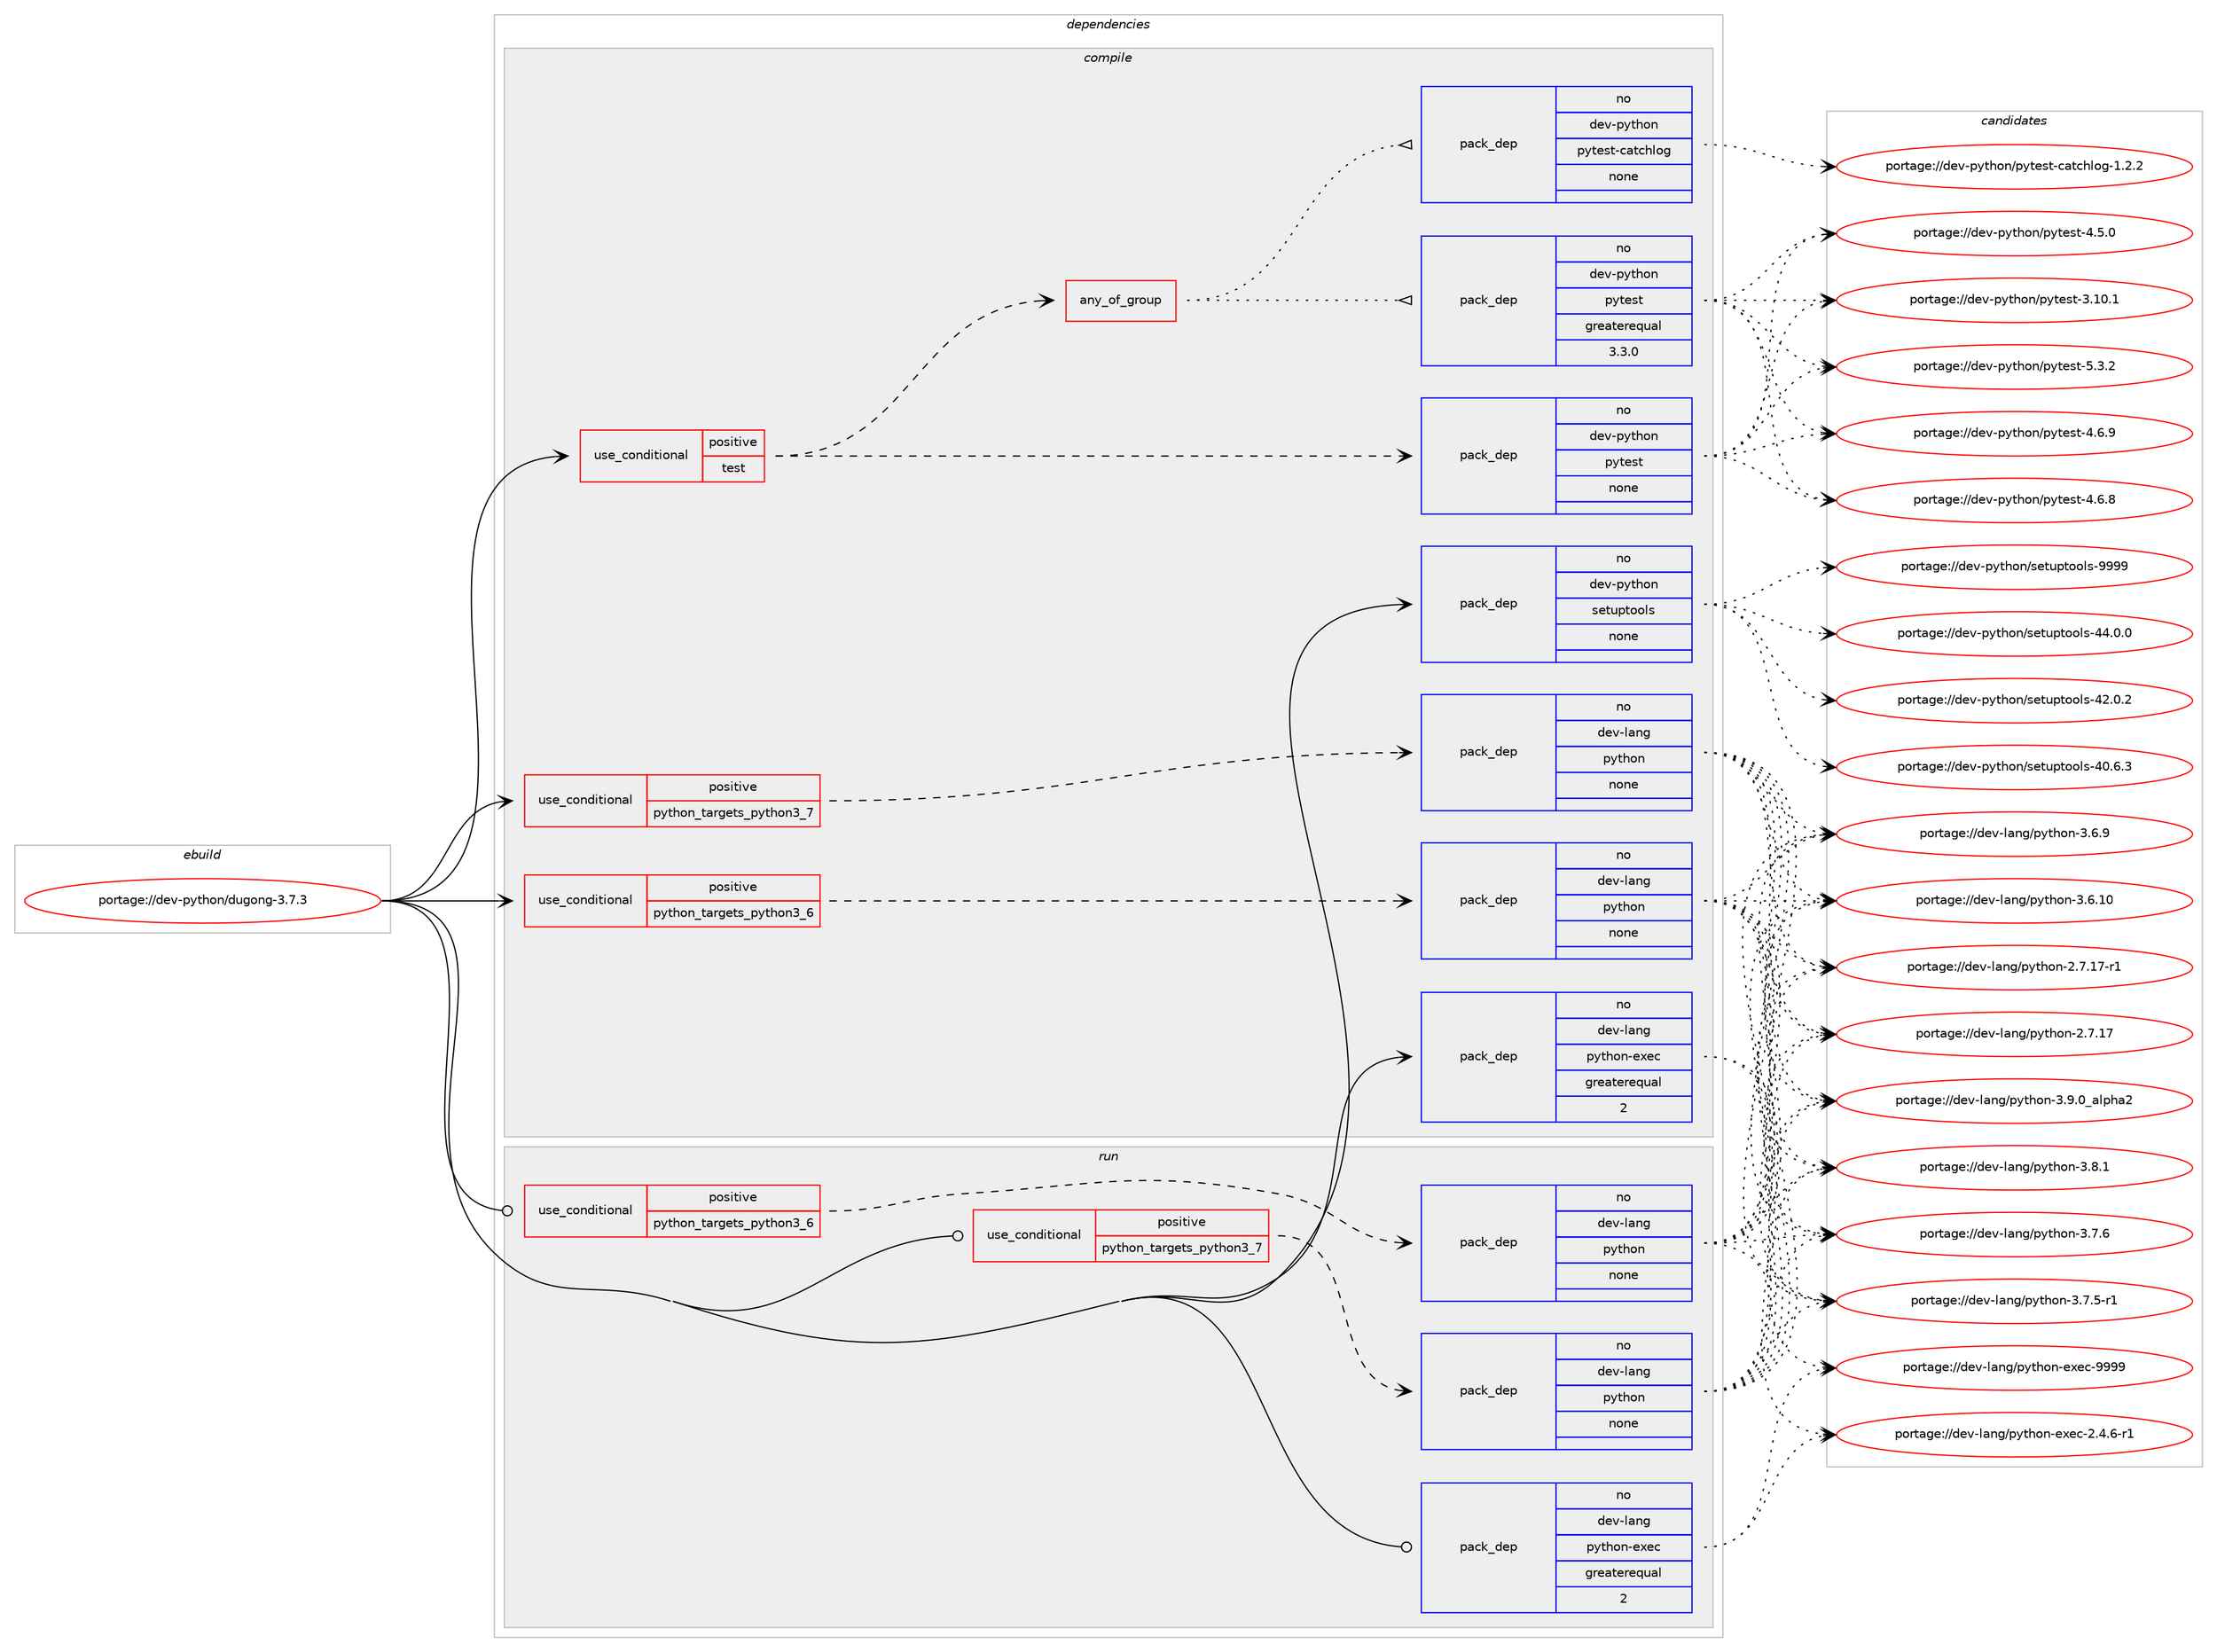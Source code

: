 digraph prolog {

# *************
# Graph options
# *************

newrank=true;
concentrate=true;
compound=true;
graph [rankdir=LR,fontname=Helvetica,fontsize=10,ranksep=1.5];#, ranksep=2.5, nodesep=0.2];
edge  [arrowhead=vee];
node  [fontname=Helvetica,fontsize=10];

# **********
# The ebuild
# **********

subgraph cluster_leftcol {
color=gray;
rank=same;
label=<<i>ebuild</i>>;
id [label="portage://dev-python/dugong-3.7.3", color=red, width=4, href="../dev-python/dugong-3.7.3.svg"];
}

# ****************
# The dependencies
# ****************

subgraph cluster_midcol {
color=gray;
label=<<i>dependencies</i>>;
subgraph cluster_compile {
fillcolor="#eeeeee";
style=filled;
label=<<i>compile</i>>;
subgraph cond116472 {
dependency462923 [label=<<TABLE BORDER="0" CELLBORDER="1" CELLSPACING="0" CELLPADDING="4"><TR><TD ROWSPAN="3" CELLPADDING="10">use_conditional</TD></TR><TR><TD>positive</TD></TR><TR><TD>python_targets_python3_6</TD></TR></TABLE>>, shape=none, color=red];
subgraph pack341459 {
dependency462924 [label=<<TABLE BORDER="0" CELLBORDER="1" CELLSPACING="0" CELLPADDING="4" WIDTH="220"><TR><TD ROWSPAN="6" CELLPADDING="30">pack_dep</TD></TR><TR><TD WIDTH="110">no</TD></TR><TR><TD>dev-lang</TD></TR><TR><TD>python</TD></TR><TR><TD>none</TD></TR><TR><TD></TD></TR></TABLE>>, shape=none, color=blue];
}
dependency462923:e -> dependency462924:w [weight=20,style="dashed",arrowhead="vee"];
}
id:e -> dependency462923:w [weight=20,style="solid",arrowhead="vee"];
subgraph cond116473 {
dependency462925 [label=<<TABLE BORDER="0" CELLBORDER="1" CELLSPACING="0" CELLPADDING="4"><TR><TD ROWSPAN="3" CELLPADDING="10">use_conditional</TD></TR><TR><TD>positive</TD></TR><TR><TD>python_targets_python3_7</TD></TR></TABLE>>, shape=none, color=red];
subgraph pack341460 {
dependency462926 [label=<<TABLE BORDER="0" CELLBORDER="1" CELLSPACING="0" CELLPADDING="4" WIDTH="220"><TR><TD ROWSPAN="6" CELLPADDING="30">pack_dep</TD></TR><TR><TD WIDTH="110">no</TD></TR><TR><TD>dev-lang</TD></TR><TR><TD>python</TD></TR><TR><TD>none</TD></TR><TR><TD></TD></TR></TABLE>>, shape=none, color=blue];
}
dependency462925:e -> dependency462926:w [weight=20,style="dashed",arrowhead="vee"];
}
id:e -> dependency462925:w [weight=20,style="solid",arrowhead="vee"];
subgraph cond116474 {
dependency462927 [label=<<TABLE BORDER="0" CELLBORDER="1" CELLSPACING="0" CELLPADDING="4"><TR><TD ROWSPAN="3" CELLPADDING="10">use_conditional</TD></TR><TR><TD>positive</TD></TR><TR><TD>test</TD></TR></TABLE>>, shape=none, color=red];
subgraph pack341461 {
dependency462928 [label=<<TABLE BORDER="0" CELLBORDER="1" CELLSPACING="0" CELLPADDING="4" WIDTH="220"><TR><TD ROWSPAN="6" CELLPADDING="30">pack_dep</TD></TR><TR><TD WIDTH="110">no</TD></TR><TR><TD>dev-python</TD></TR><TR><TD>pytest</TD></TR><TR><TD>none</TD></TR><TR><TD></TD></TR></TABLE>>, shape=none, color=blue];
}
dependency462927:e -> dependency462928:w [weight=20,style="dashed",arrowhead="vee"];
subgraph any4775 {
dependency462929 [label=<<TABLE BORDER="0" CELLBORDER="1" CELLSPACING="0" CELLPADDING="4"><TR><TD CELLPADDING="10">any_of_group</TD></TR></TABLE>>, shape=none, color=red];subgraph pack341462 {
dependency462930 [label=<<TABLE BORDER="0" CELLBORDER="1" CELLSPACING="0" CELLPADDING="4" WIDTH="220"><TR><TD ROWSPAN="6" CELLPADDING="30">pack_dep</TD></TR><TR><TD WIDTH="110">no</TD></TR><TR><TD>dev-python</TD></TR><TR><TD>pytest-catchlog</TD></TR><TR><TD>none</TD></TR><TR><TD></TD></TR></TABLE>>, shape=none, color=blue];
}
dependency462929:e -> dependency462930:w [weight=20,style="dotted",arrowhead="oinv"];
subgraph pack341463 {
dependency462931 [label=<<TABLE BORDER="0" CELLBORDER="1" CELLSPACING="0" CELLPADDING="4" WIDTH="220"><TR><TD ROWSPAN="6" CELLPADDING="30">pack_dep</TD></TR><TR><TD WIDTH="110">no</TD></TR><TR><TD>dev-python</TD></TR><TR><TD>pytest</TD></TR><TR><TD>greaterequal</TD></TR><TR><TD>3.3.0</TD></TR></TABLE>>, shape=none, color=blue];
}
dependency462929:e -> dependency462931:w [weight=20,style="dotted",arrowhead="oinv"];
}
dependency462927:e -> dependency462929:w [weight=20,style="dashed",arrowhead="vee"];
}
id:e -> dependency462927:w [weight=20,style="solid",arrowhead="vee"];
subgraph pack341464 {
dependency462932 [label=<<TABLE BORDER="0" CELLBORDER="1" CELLSPACING="0" CELLPADDING="4" WIDTH="220"><TR><TD ROWSPAN="6" CELLPADDING="30">pack_dep</TD></TR><TR><TD WIDTH="110">no</TD></TR><TR><TD>dev-lang</TD></TR><TR><TD>python-exec</TD></TR><TR><TD>greaterequal</TD></TR><TR><TD>2</TD></TR></TABLE>>, shape=none, color=blue];
}
id:e -> dependency462932:w [weight=20,style="solid",arrowhead="vee"];
subgraph pack341465 {
dependency462933 [label=<<TABLE BORDER="0" CELLBORDER="1" CELLSPACING="0" CELLPADDING="4" WIDTH="220"><TR><TD ROWSPAN="6" CELLPADDING="30">pack_dep</TD></TR><TR><TD WIDTH="110">no</TD></TR><TR><TD>dev-python</TD></TR><TR><TD>setuptools</TD></TR><TR><TD>none</TD></TR><TR><TD></TD></TR></TABLE>>, shape=none, color=blue];
}
id:e -> dependency462933:w [weight=20,style="solid",arrowhead="vee"];
}
subgraph cluster_compileandrun {
fillcolor="#eeeeee";
style=filled;
label=<<i>compile and run</i>>;
}
subgraph cluster_run {
fillcolor="#eeeeee";
style=filled;
label=<<i>run</i>>;
subgraph cond116475 {
dependency462934 [label=<<TABLE BORDER="0" CELLBORDER="1" CELLSPACING="0" CELLPADDING="4"><TR><TD ROWSPAN="3" CELLPADDING="10">use_conditional</TD></TR><TR><TD>positive</TD></TR><TR><TD>python_targets_python3_6</TD></TR></TABLE>>, shape=none, color=red];
subgraph pack341466 {
dependency462935 [label=<<TABLE BORDER="0" CELLBORDER="1" CELLSPACING="0" CELLPADDING="4" WIDTH="220"><TR><TD ROWSPAN="6" CELLPADDING="30">pack_dep</TD></TR><TR><TD WIDTH="110">no</TD></TR><TR><TD>dev-lang</TD></TR><TR><TD>python</TD></TR><TR><TD>none</TD></TR><TR><TD></TD></TR></TABLE>>, shape=none, color=blue];
}
dependency462934:e -> dependency462935:w [weight=20,style="dashed",arrowhead="vee"];
}
id:e -> dependency462934:w [weight=20,style="solid",arrowhead="odot"];
subgraph cond116476 {
dependency462936 [label=<<TABLE BORDER="0" CELLBORDER="1" CELLSPACING="0" CELLPADDING="4"><TR><TD ROWSPAN="3" CELLPADDING="10">use_conditional</TD></TR><TR><TD>positive</TD></TR><TR><TD>python_targets_python3_7</TD></TR></TABLE>>, shape=none, color=red];
subgraph pack341467 {
dependency462937 [label=<<TABLE BORDER="0" CELLBORDER="1" CELLSPACING="0" CELLPADDING="4" WIDTH="220"><TR><TD ROWSPAN="6" CELLPADDING="30">pack_dep</TD></TR><TR><TD WIDTH="110">no</TD></TR><TR><TD>dev-lang</TD></TR><TR><TD>python</TD></TR><TR><TD>none</TD></TR><TR><TD></TD></TR></TABLE>>, shape=none, color=blue];
}
dependency462936:e -> dependency462937:w [weight=20,style="dashed",arrowhead="vee"];
}
id:e -> dependency462936:w [weight=20,style="solid",arrowhead="odot"];
subgraph pack341468 {
dependency462938 [label=<<TABLE BORDER="0" CELLBORDER="1" CELLSPACING="0" CELLPADDING="4" WIDTH="220"><TR><TD ROWSPAN="6" CELLPADDING="30">pack_dep</TD></TR><TR><TD WIDTH="110">no</TD></TR><TR><TD>dev-lang</TD></TR><TR><TD>python-exec</TD></TR><TR><TD>greaterequal</TD></TR><TR><TD>2</TD></TR></TABLE>>, shape=none, color=blue];
}
id:e -> dependency462938:w [weight=20,style="solid",arrowhead="odot"];
}
}

# **************
# The candidates
# **************

subgraph cluster_choices {
rank=same;
color=gray;
label=<<i>candidates</i>>;

subgraph choice341459 {
color=black;
nodesep=1;
choice10010111845108971101034711212111610411111045514657464895971081121049750 [label="portage://dev-lang/python-3.9.0_alpha2", color=red, width=4,href="../dev-lang/python-3.9.0_alpha2.svg"];
choice100101118451089711010347112121116104111110455146564649 [label="portage://dev-lang/python-3.8.1", color=red, width=4,href="../dev-lang/python-3.8.1.svg"];
choice100101118451089711010347112121116104111110455146554654 [label="portage://dev-lang/python-3.7.6", color=red, width=4,href="../dev-lang/python-3.7.6.svg"];
choice1001011184510897110103471121211161041111104551465546534511449 [label="portage://dev-lang/python-3.7.5-r1", color=red, width=4,href="../dev-lang/python-3.7.5-r1.svg"];
choice100101118451089711010347112121116104111110455146544657 [label="portage://dev-lang/python-3.6.9", color=red, width=4,href="../dev-lang/python-3.6.9.svg"];
choice10010111845108971101034711212111610411111045514654464948 [label="portage://dev-lang/python-3.6.10", color=red, width=4,href="../dev-lang/python-3.6.10.svg"];
choice100101118451089711010347112121116104111110455046554649554511449 [label="portage://dev-lang/python-2.7.17-r1", color=red, width=4,href="../dev-lang/python-2.7.17-r1.svg"];
choice10010111845108971101034711212111610411111045504655464955 [label="portage://dev-lang/python-2.7.17", color=red, width=4,href="../dev-lang/python-2.7.17.svg"];
dependency462924:e -> choice10010111845108971101034711212111610411111045514657464895971081121049750:w [style=dotted,weight="100"];
dependency462924:e -> choice100101118451089711010347112121116104111110455146564649:w [style=dotted,weight="100"];
dependency462924:e -> choice100101118451089711010347112121116104111110455146554654:w [style=dotted,weight="100"];
dependency462924:e -> choice1001011184510897110103471121211161041111104551465546534511449:w [style=dotted,weight="100"];
dependency462924:e -> choice100101118451089711010347112121116104111110455146544657:w [style=dotted,weight="100"];
dependency462924:e -> choice10010111845108971101034711212111610411111045514654464948:w [style=dotted,weight="100"];
dependency462924:e -> choice100101118451089711010347112121116104111110455046554649554511449:w [style=dotted,weight="100"];
dependency462924:e -> choice10010111845108971101034711212111610411111045504655464955:w [style=dotted,weight="100"];
}
subgraph choice341460 {
color=black;
nodesep=1;
choice10010111845108971101034711212111610411111045514657464895971081121049750 [label="portage://dev-lang/python-3.9.0_alpha2", color=red, width=4,href="../dev-lang/python-3.9.0_alpha2.svg"];
choice100101118451089711010347112121116104111110455146564649 [label="portage://dev-lang/python-3.8.1", color=red, width=4,href="../dev-lang/python-3.8.1.svg"];
choice100101118451089711010347112121116104111110455146554654 [label="portage://dev-lang/python-3.7.6", color=red, width=4,href="../dev-lang/python-3.7.6.svg"];
choice1001011184510897110103471121211161041111104551465546534511449 [label="portage://dev-lang/python-3.7.5-r1", color=red, width=4,href="../dev-lang/python-3.7.5-r1.svg"];
choice100101118451089711010347112121116104111110455146544657 [label="portage://dev-lang/python-3.6.9", color=red, width=4,href="../dev-lang/python-3.6.9.svg"];
choice10010111845108971101034711212111610411111045514654464948 [label="portage://dev-lang/python-3.6.10", color=red, width=4,href="../dev-lang/python-3.6.10.svg"];
choice100101118451089711010347112121116104111110455046554649554511449 [label="portage://dev-lang/python-2.7.17-r1", color=red, width=4,href="../dev-lang/python-2.7.17-r1.svg"];
choice10010111845108971101034711212111610411111045504655464955 [label="portage://dev-lang/python-2.7.17", color=red, width=4,href="../dev-lang/python-2.7.17.svg"];
dependency462926:e -> choice10010111845108971101034711212111610411111045514657464895971081121049750:w [style=dotted,weight="100"];
dependency462926:e -> choice100101118451089711010347112121116104111110455146564649:w [style=dotted,weight="100"];
dependency462926:e -> choice100101118451089711010347112121116104111110455146554654:w [style=dotted,weight="100"];
dependency462926:e -> choice1001011184510897110103471121211161041111104551465546534511449:w [style=dotted,weight="100"];
dependency462926:e -> choice100101118451089711010347112121116104111110455146544657:w [style=dotted,weight="100"];
dependency462926:e -> choice10010111845108971101034711212111610411111045514654464948:w [style=dotted,weight="100"];
dependency462926:e -> choice100101118451089711010347112121116104111110455046554649554511449:w [style=dotted,weight="100"];
dependency462926:e -> choice10010111845108971101034711212111610411111045504655464955:w [style=dotted,weight="100"];
}
subgraph choice341461 {
color=black;
nodesep=1;
choice1001011184511212111610411111047112121116101115116455346514650 [label="portage://dev-python/pytest-5.3.2", color=red, width=4,href="../dev-python/pytest-5.3.2.svg"];
choice1001011184511212111610411111047112121116101115116455246544657 [label="portage://dev-python/pytest-4.6.9", color=red, width=4,href="../dev-python/pytest-4.6.9.svg"];
choice1001011184511212111610411111047112121116101115116455246544656 [label="portage://dev-python/pytest-4.6.8", color=red, width=4,href="../dev-python/pytest-4.6.8.svg"];
choice1001011184511212111610411111047112121116101115116455246534648 [label="portage://dev-python/pytest-4.5.0", color=red, width=4,href="../dev-python/pytest-4.5.0.svg"];
choice100101118451121211161041111104711212111610111511645514649484649 [label="portage://dev-python/pytest-3.10.1", color=red, width=4,href="../dev-python/pytest-3.10.1.svg"];
dependency462928:e -> choice1001011184511212111610411111047112121116101115116455346514650:w [style=dotted,weight="100"];
dependency462928:e -> choice1001011184511212111610411111047112121116101115116455246544657:w [style=dotted,weight="100"];
dependency462928:e -> choice1001011184511212111610411111047112121116101115116455246544656:w [style=dotted,weight="100"];
dependency462928:e -> choice1001011184511212111610411111047112121116101115116455246534648:w [style=dotted,weight="100"];
dependency462928:e -> choice100101118451121211161041111104711212111610111511645514649484649:w [style=dotted,weight="100"];
}
subgraph choice341462 {
color=black;
nodesep=1;
choice100101118451121211161041111104711212111610111511645999711699104108111103454946504650 [label="portage://dev-python/pytest-catchlog-1.2.2", color=red, width=4,href="../dev-python/pytest-catchlog-1.2.2.svg"];
dependency462930:e -> choice100101118451121211161041111104711212111610111511645999711699104108111103454946504650:w [style=dotted,weight="100"];
}
subgraph choice341463 {
color=black;
nodesep=1;
choice1001011184511212111610411111047112121116101115116455346514650 [label="portage://dev-python/pytest-5.3.2", color=red, width=4,href="../dev-python/pytest-5.3.2.svg"];
choice1001011184511212111610411111047112121116101115116455246544657 [label="portage://dev-python/pytest-4.6.9", color=red, width=4,href="../dev-python/pytest-4.6.9.svg"];
choice1001011184511212111610411111047112121116101115116455246544656 [label="portage://dev-python/pytest-4.6.8", color=red, width=4,href="../dev-python/pytest-4.6.8.svg"];
choice1001011184511212111610411111047112121116101115116455246534648 [label="portage://dev-python/pytest-4.5.0", color=red, width=4,href="../dev-python/pytest-4.5.0.svg"];
choice100101118451121211161041111104711212111610111511645514649484649 [label="portage://dev-python/pytest-3.10.1", color=red, width=4,href="../dev-python/pytest-3.10.1.svg"];
dependency462931:e -> choice1001011184511212111610411111047112121116101115116455346514650:w [style=dotted,weight="100"];
dependency462931:e -> choice1001011184511212111610411111047112121116101115116455246544657:w [style=dotted,weight="100"];
dependency462931:e -> choice1001011184511212111610411111047112121116101115116455246544656:w [style=dotted,weight="100"];
dependency462931:e -> choice1001011184511212111610411111047112121116101115116455246534648:w [style=dotted,weight="100"];
dependency462931:e -> choice100101118451121211161041111104711212111610111511645514649484649:w [style=dotted,weight="100"];
}
subgraph choice341464 {
color=black;
nodesep=1;
choice10010111845108971101034711212111610411111045101120101994557575757 [label="portage://dev-lang/python-exec-9999", color=red, width=4,href="../dev-lang/python-exec-9999.svg"];
choice10010111845108971101034711212111610411111045101120101994550465246544511449 [label="portage://dev-lang/python-exec-2.4.6-r1", color=red, width=4,href="../dev-lang/python-exec-2.4.6-r1.svg"];
dependency462932:e -> choice10010111845108971101034711212111610411111045101120101994557575757:w [style=dotted,weight="100"];
dependency462932:e -> choice10010111845108971101034711212111610411111045101120101994550465246544511449:w [style=dotted,weight="100"];
}
subgraph choice341465 {
color=black;
nodesep=1;
choice10010111845112121116104111110471151011161171121161111111081154557575757 [label="portage://dev-python/setuptools-9999", color=red, width=4,href="../dev-python/setuptools-9999.svg"];
choice100101118451121211161041111104711510111611711211611111110811545525246484648 [label="portage://dev-python/setuptools-44.0.0", color=red, width=4,href="../dev-python/setuptools-44.0.0.svg"];
choice100101118451121211161041111104711510111611711211611111110811545525046484650 [label="portage://dev-python/setuptools-42.0.2", color=red, width=4,href="../dev-python/setuptools-42.0.2.svg"];
choice100101118451121211161041111104711510111611711211611111110811545524846544651 [label="portage://dev-python/setuptools-40.6.3", color=red, width=4,href="../dev-python/setuptools-40.6.3.svg"];
dependency462933:e -> choice10010111845112121116104111110471151011161171121161111111081154557575757:w [style=dotted,weight="100"];
dependency462933:e -> choice100101118451121211161041111104711510111611711211611111110811545525246484648:w [style=dotted,weight="100"];
dependency462933:e -> choice100101118451121211161041111104711510111611711211611111110811545525046484650:w [style=dotted,weight="100"];
dependency462933:e -> choice100101118451121211161041111104711510111611711211611111110811545524846544651:w [style=dotted,weight="100"];
}
subgraph choice341466 {
color=black;
nodesep=1;
choice10010111845108971101034711212111610411111045514657464895971081121049750 [label="portage://dev-lang/python-3.9.0_alpha2", color=red, width=4,href="../dev-lang/python-3.9.0_alpha2.svg"];
choice100101118451089711010347112121116104111110455146564649 [label="portage://dev-lang/python-3.8.1", color=red, width=4,href="../dev-lang/python-3.8.1.svg"];
choice100101118451089711010347112121116104111110455146554654 [label="portage://dev-lang/python-3.7.6", color=red, width=4,href="../dev-lang/python-3.7.6.svg"];
choice1001011184510897110103471121211161041111104551465546534511449 [label="portage://dev-lang/python-3.7.5-r1", color=red, width=4,href="../dev-lang/python-3.7.5-r1.svg"];
choice100101118451089711010347112121116104111110455146544657 [label="portage://dev-lang/python-3.6.9", color=red, width=4,href="../dev-lang/python-3.6.9.svg"];
choice10010111845108971101034711212111610411111045514654464948 [label="portage://dev-lang/python-3.6.10", color=red, width=4,href="../dev-lang/python-3.6.10.svg"];
choice100101118451089711010347112121116104111110455046554649554511449 [label="portage://dev-lang/python-2.7.17-r1", color=red, width=4,href="../dev-lang/python-2.7.17-r1.svg"];
choice10010111845108971101034711212111610411111045504655464955 [label="portage://dev-lang/python-2.7.17", color=red, width=4,href="../dev-lang/python-2.7.17.svg"];
dependency462935:e -> choice10010111845108971101034711212111610411111045514657464895971081121049750:w [style=dotted,weight="100"];
dependency462935:e -> choice100101118451089711010347112121116104111110455146564649:w [style=dotted,weight="100"];
dependency462935:e -> choice100101118451089711010347112121116104111110455146554654:w [style=dotted,weight="100"];
dependency462935:e -> choice1001011184510897110103471121211161041111104551465546534511449:w [style=dotted,weight="100"];
dependency462935:e -> choice100101118451089711010347112121116104111110455146544657:w [style=dotted,weight="100"];
dependency462935:e -> choice10010111845108971101034711212111610411111045514654464948:w [style=dotted,weight="100"];
dependency462935:e -> choice100101118451089711010347112121116104111110455046554649554511449:w [style=dotted,weight="100"];
dependency462935:e -> choice10010111845108971101034711212111610411111045504655464955:w [style=dotted,weight="100"];
}
subgraph choice341467 {
color=black;
nodesep=1;
choice10010111845108971101034711212111610411111045514657464895971081121049750 [label="portage://dev-lang/python-3.9.0_alpha2", color=red, width=4,href="../dev-lang/python-3.9.0_alpha2.svg"];
choice100101118451089711010347112121116104111110455146564649 [label="portage://dev-lang/python-3.8.1", color=red, width=4,href="../dev-lang/python-3.8.1.svg"];
choice100101118451089711010347112121116104111110455146554654 [label="portage://dev-lang/python-3.7.6", color=red, width=4,href="../dev-lang/python-3.7.6.svg"];
choice1001011184510897110103471121211161041111104551465546534511449 [label="portage://dev-lang/python-3.7.5-r1", color=red, width=4,href="../dev-lang/python-3.7.5-r1.svg"];
choice100101118451089711010347112121116104111110455146544657 [label="portage://dev-lang/python-3.6.9", color=red, width=4,href="../dev-lang/python-3.6.9.svg"];
choice10010111845108971101034711212111610411111045514654464948 [label="portage://dev-lang/python-3.6.10", color=red, width=4,href="../dev-lang/python-3.6.10.svg"];
choice100101118451089711010347112121116104111110455046554649554511449 [label="portage://dev-lang/python-2.7.17-r1", color=red, width=4,href="../dev-lang/python-2.7.17-r1.svg"];
choice10010111845108971101034711212111610411111045504655464955 [label="portage://dev-lang/python-2.7.17", color=red, width=4,href="../dev-lang/python-2.7.17.svg"];
dependency462937:e -> choice10010111845108971101034711212111610411111045514657464895971081121049750:w [style=dotted,weight="100"];
dependency462937:e -> choice100101118451089711010347112121116104111110455146564649:w [style=dotted,weight="100"];
dependency462937:e -> choice100101118451089711010347112121116104111110455146554654:w [style=dotted,weight="100"];
dependency462937:e -> choice1001011184510897110103471121211161041111104551465546534511449:w [style=dotted,weight="100"];
dependency462937:e -> choice100101118451089711010347112121116104111110455146544657:w [style=dotted,weight="100"];
dependency462937:e -> choice10010111845108971101034711212111610411111045514654464948:w [style=dotted,weight="100"];
dependency462937:e -> choice100101118451089711010347112121116104111110455046554649554511449:w [style=dotted,weight="100"];
dependency462937:e -> choice10010111845108971101034711212111610411111045504655464955:w [style=dotted,weight="100"];
}
subgraph choice341468 {
color=black;
nodesep=1;
choice10010111845108971101034711212111610411111045101120101994557575757 [label="portage://dev-lang/python-exec-9999", color=red, width=4,href="../dev-lang/python-exec-9999.svg"];
choice10010111845108971101034711212111610411111045101120101994550465246544511449 [label="portage://dev-lang/python-exec-2.4.6-r1", color=red, width=4,href="../dev-lang/python-exec-2.4.6-r1.svg"];
dependency462938:e -> choice10010111845108971101034711212111610411111045101120101994557575757:w [style=dotted,weight="100"];
dependency462938:e -> choice10010111845108971101034711212111610411111045101120101994550465246544511449:w [style=dotted,weight="100"];
}
}

}
